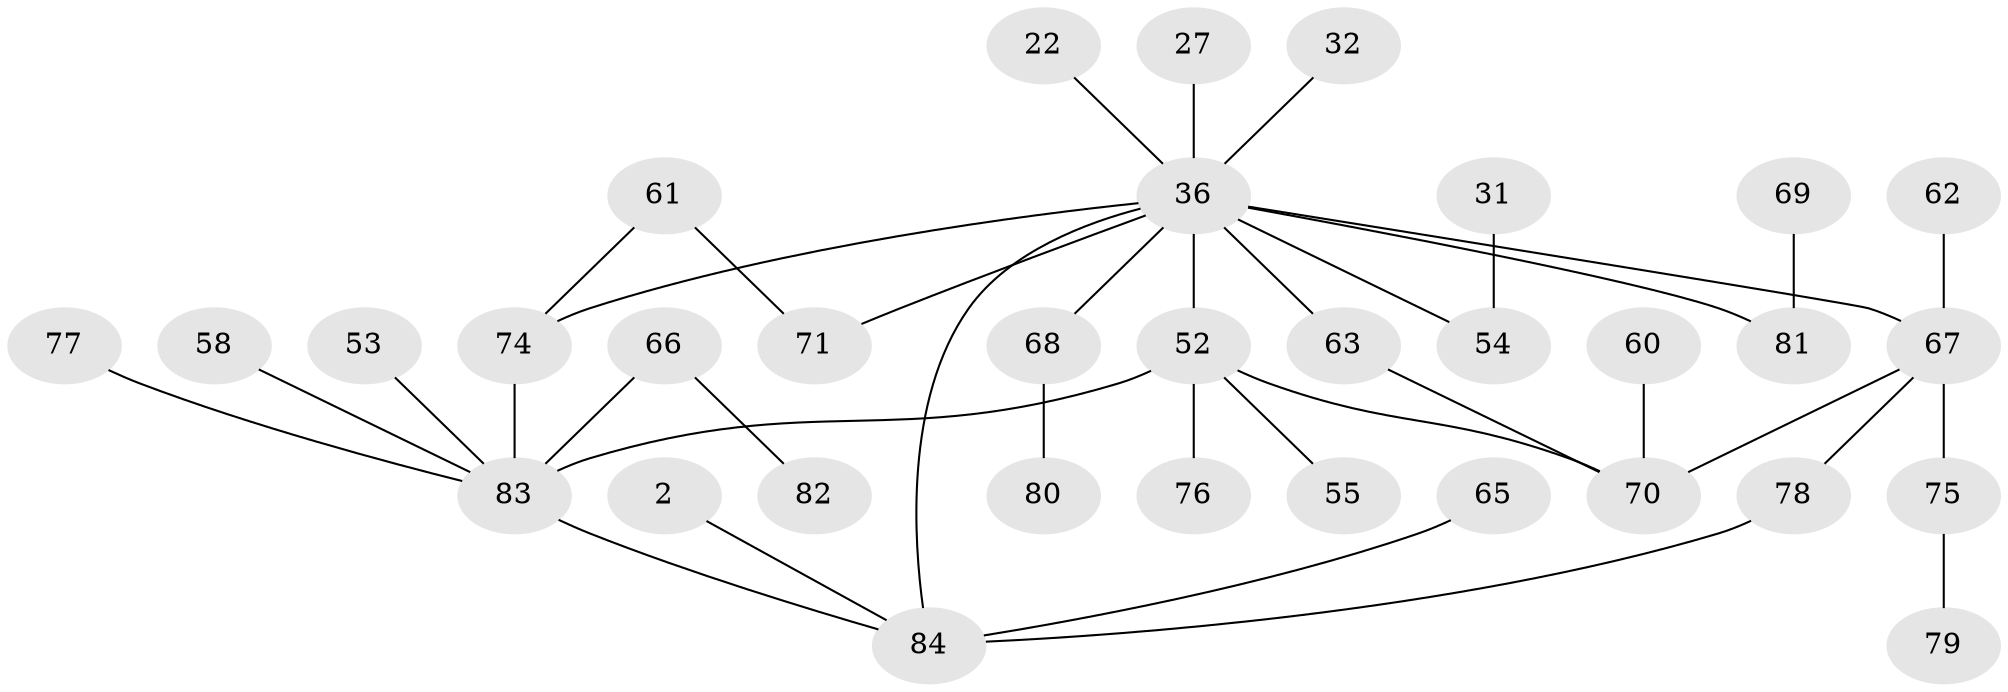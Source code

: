 // original degree distribution, {4: 0.10714285714285714, 1: 0.30952380952380953, 5: 0.047619047619047616, 6: 0.011904761904761904, 7: 0.011904761904761904, 3: 0.13095238095238096, 2: 0.38095238095238093}
// Generated by graph-tools (version 1.1) at 2025/46/03/04/25 21:46:12]
// undirected, 33 vertices, 38 edges
graph export_dot {
graph [start="1"]
  node [color=gray90,style=filled];
  2;
  22;
  27;
  31;
  32 [super="+13"];
  36 [super="+6+5+7"];
  52 [super="+42+38+50+12"];
  53;
  54 [super="+23"];
  55;
  58;
  60;
  61;
  62;
  63 [super="+9"];
  65 [super="+24"];
  66;
  67 [super="+44+57"];
  68 [super="+41"];
  69;
  70 [super="+35+47"];
  71 [super="+56"];
  74 [super="+59"];
  75 [super="+73"];
  76;
  77;
  78 [super="+40"];
  79;
  80;
  81 [super="+49"];
  82;
  83 [super="+48+64"];
  84 [super="+3"];
  2 -- 84;
  22 -- 36;
  27 -- 36;
  31 -- 54;
  32 -- 36;
  36 -- 54 [weight=2];
  36 -- 74 [weight=2];
  36 -- 84;
  36 -- 63;
  36 -- 52 [weight=2];
  36 -- 81;
  36 -- 68;
  36 -- 67;
  36 -- 71;
  52 -- 76;
  52 -- 55;
  52 -- 70;
  52 -- 83 [weight=2];
  53 -- 83;
  58 -- 83;
  60 -- 70;
  61 -- 71;
  61 -- 74;
  62 -- 67;
  63 -- 70;
  65 -- 84 [weight=2];
  66 -- 82;
  66 -- 83;
  67 -- 70;
  67 -- 75;
  67 -- 78;
  68 -- 80;
  69 -- 81;
  74 -- 83 [weight=2];
  75 -- 79;
  77 -- 83;
  78 -- 84;
  83 -- 84 [weight=2];
}
